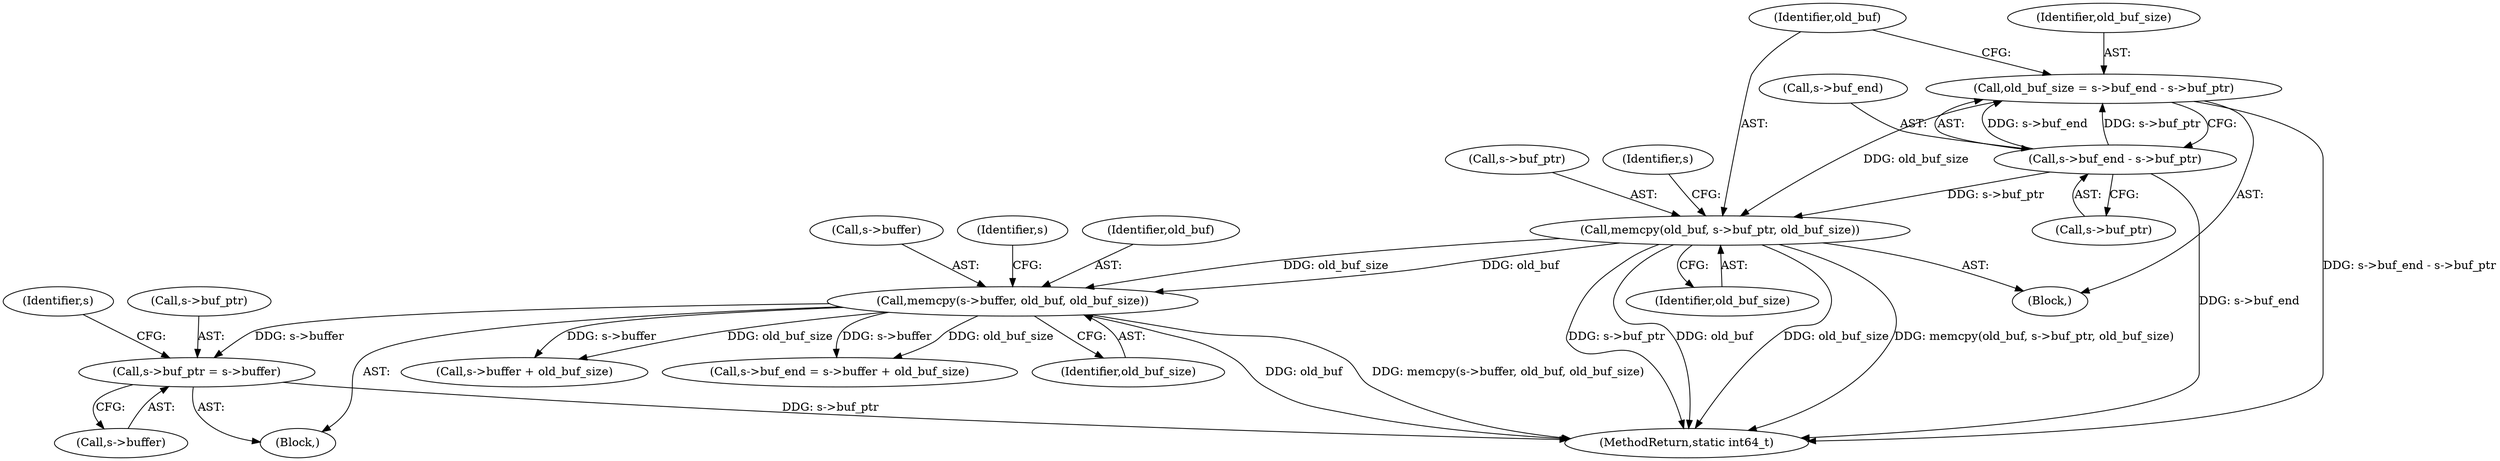 digraph "0_FFmpeg_2a05c8f813de6f2278827734bf8102291e7484aa_5@pointer" {
"1000271" [label="(Call,s->buf_ptr = s->buffer)"];
"1000265" [label="(Call,memcpy(s->buffer, old_buf, old_buf_size))"];
"1000241" [label="(Call,memcpy(old_buf, s->buf_ptr, old_buf_size))"];
"1000234" [label="(Call,s->buf_end - s->buf_ptr)"];
"1000232" [label="(Call,old_buf_size = s->buf_end - s->buf_ptr)"];
"1000241" [label="(Call,memcpy(old_buf, s->buf_ptr, old_buf_size))"];
"1000275" [label="(Call,s->buffer)"];
"1000280" [label="(Identifier,s)"];
"1000265" [label="(Call,memcpy(s->buffer, old_buf, old_buf_size))"];
"1000261" [label="(Block,)"];
"1000269" [label="(Identifier,old_buf)"];
"1000266" [label="(Call,s->buffer)"];
"1000272" [label="(Call,s->buf_ptr)"];
"1000234" [label="(Call,s->buf_end - s->buf_ptr)"];
"1000249" [label="(Identifier,s)"];
"1000233" [label="(Identifier,old_buf_size)"];
"1000107" [label="(Block,)"];
"1000273" [label="(Identifier,s)"];
"1000235" [label="(Call,s->buf_end)"];
"1000306" [label="(MethodReturn,static int64_t)"];
"1000242" [label="(Identifier,old_buf)"];
"1000282" [label="(Call,s->buffer + old_buf_size)"];
"1000271" [label="(Call,s->buf_ptr = s->buffer)"];
"1000238" [label="(Call,s->buf_ptr)"];
"1000243" [label="(Call,s->buf_ptr)"];
"1000232" [label="(Call,old_buf_size = s->buf_end - s->buf_ptr)"];
"1000278" [label="(Call,s->buf_end = s->buffer + old_buf_size)"];
"1000246" [label="(Identifier,old_buf_size)"];
"1000270" [label="(Identifier,old_buf_size)"];
"1000271" -> "1000261"  [label="AST: "];
"1000271" -> "1000275"  [label="CFG: "];
"1000272" -> "1000271"  [label="AST: "];
"1000275" -> "1000271"  [label="AST: "];
"1000280" -> "1000271"  [label="CFG: "];
"1000271" -> "1000306"  [label="DDG: s->buf_ptr"];
"1000265" -> "1000271"  [label="DDG: s->buffer"];
"1000265" -> "1000261"  [label="AST: "];
"1000265" -> "1000270"  [label="CFG: "];
"1000266" -> "1000265"  [label="AST: "];
"1000269" -> "1000265"  [label="AST: "];
"1000270" -> "1000265"  [label="AST: "];
"1000273" -> "1000265"  [label="CFG: "];
"1000265" -> "1000306"  [label="DDG: old_buf"];
"1000265" -> "1000306"  [label="DDG: memcpy(s->buffer, old_buf, old_buf_size)"];
"1000241" -> "1000265"  [label="DDG: old_buf"];
"1000241" -> "1000265"  [label="DDG: old_buf_size"];
"1000265" -> "1000278"  [label="DDG: s->buffer"];
"1000265" -> "1000278"  [label="DDG: old_buf_size"];
"1000265" -> "1000282"  [label="DDG: s->buffer"];
"1000265" -> "1000282"  [label="DDG: old_buf_size"];
"1000241" -> "1000107"  [label="AST: "];
"1000241" -> "1000246"  [label="CFG: "];
"1000242" -> "1000241"  [label="AST: "];
"1000243" -> "1000241"  [label="AST: "];
"1000246" -> "1000241"  [label="AST: "];
"1000249" -> "1000241"  [label="CFG: "];
"1000241" -> "1000306"  [label="DDG: old_buf"];
"1000241" -> "1000306"  [label="DDG: old_buf_size"];
"1000241" -> "1000306"  [label="DDG: memcpy(old_buf, s->buf_ptr, old_buf_size)"];
"1000241" -> "1000306"  [label="DDG: s->buf_ptr"];
"1000234" -> "1000241"  [label="DDG: s->buf_ptr"];
"1000232" -> "1000241"  [label="DDG: old_buf_size"];
"1000234" -> "1000232"  [label="AST: "];
"1000234" -> "1000238"  [label="CFG: "];
"1000235" -> "1000234"  [label="AST: "];
"1000238" -> "1000234"  [label="AST: "];
"1000232" -> "1000234"  [label="CFG: "];
"1000234" -> "1000306"  [label="DDG: s->buf_end"];
"1000234" -> "1000232"  [label="DDG: s->buf_end"];
"1000234" -> "1000232"  [label="DDG: s->buf_ptr"];
"1000232" -> "1000107"  [label="AST: "];
"1000233" -> "1000232"  [label="AST: "];
"1000242" -> "1000232"  [label="CFG: "];
"1000232" -> "1000306"  [label="DDG: s->buf_end - s->buf_ptr"];
}
